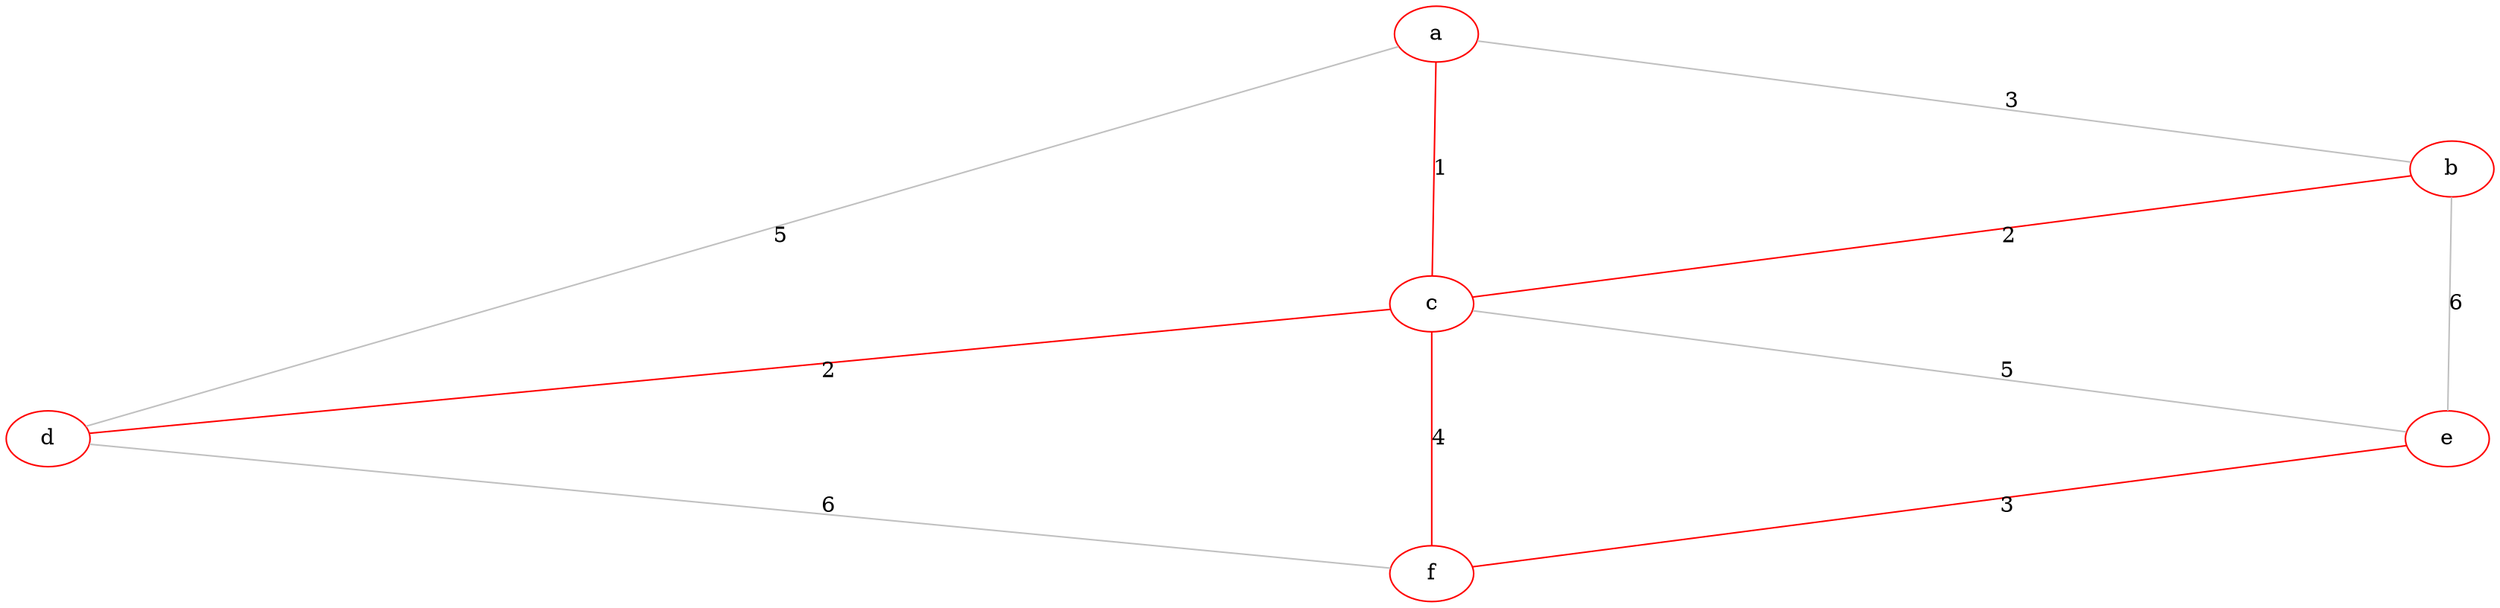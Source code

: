 digraph {
    splines=true;
    sep="+25,25";
    overlap=scalexy;
    nodesep=6.0;

    a -> b [label="3", dir=none, color=grey]
    a -> c [label="1", dir=none, color=red]
    a -> d [label="5", dir=none, color=grey]

    b -> c [label="2", dir=none, color=red]
    c -> d [label="2", dir=none, color=red]

    b -> e [label="6", dir=none, color=grey]
    c -> e [label="5", dir=none, color=grey]

    c -> f [label="4", dir=none, color=red]
    d -> f [label="6", dir=none, color=grey]

    e -> f [label="3", dir=none, color=red]

    a [color=red]
    c [color=red]
    d [color=red]
    b [color=red]
    f [color=red]
    e [color=red]
}


